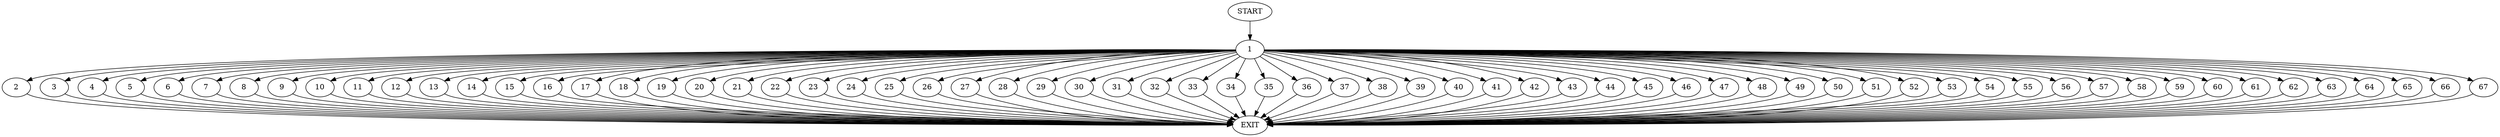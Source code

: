 digraph {
0 [label="START"];
1;
2;
3;
4;
5;
6;
7;
8;
9;
10;
11;
12;
13;
14;
15;
16;
17;
18;
19;
20;
21;
22;
23;
24;
25;
26;
27;
28;
29;
30;
31;
32;
33;
34;
35;
36;
37;
38;
39;
40;
41;
42;
43;
44;
45;
46;
47;
48;
49;
50;
51;
52;
53;
54;
55;
56;
57;
58;
59;
60;
61;
62;
63;
64;
65;
66;
67;
68 [label="EXIT"];
0 -> 1;
1 -> 2;
1 -> 3;
1 -> 4;
1 -> 5;
1 -> 6;
1 -> 7;
1 -> 8;
1 -> 9;
1 -> 10;
1 -> 11;
1 -> 12;
1 -> 13;
1 -> 14;
1 -> 15;
1 -> 16;
1 -> 17;
1 -> 18;
1 -> 19;
1 -> 20;
1 -> 21;
1 -> 22;
1 -> 23;
1 -> 24;
1 -> 25;
1 -> 26;
1 -> 27;
1 -> 28;
1 -> 29;
1 -> 30;
1 -> 31;
1 -> 32;
1 -> 33;
1 -> 34;
1 -> 35;
1 -> 36;
1 -> 37;
1 -> 38;
1 -> 39;
1 -> 40;
1 -> 41;
1 -> 42;
1 -> 43;
1 -> 44;
1 -> 45;
1 -> 46;
1 -> 47;
1 -> 48;
1 -> 49;
1 -> 50;
1 -> 51;
1 -> 52;
1 -> 53;
1 -> 54;
1 -> 55;
1 -> 56;
1 -> 57;
1 -> 58;
1 -> 59;
1 -> 60;
1 -> 61;
1 -> 62;
1 -> 63;
1 -> 64;
1 -> 65;
1 -> 66;
1 -> 67;
31 -> 68;
30 -> 68;
58 -> 68;
9 -> 68;
63 -> 68;
50 -> 68;
43 -> 68;
65 -> 68;
3 -> 68;
40 -> 68;
41 -> 68;
56 -> 68;
48 -> 68;
59 -> 68;
52 -> 68;
44 -> 68;
60 -> 68;
62 -> 68;
18 -> 68;
14 -> 68;
66 -> 68;
67 -> 68;
22 -> 68;
6 -> 68;
34 -> 68;
26 -> 68;
13 -> 68;
39 -> 68;
37 -> 68;
57 -> 68;
5 -> 68;
53 -> 68;
28 -> 68;
51 -> 68;
49 -> 68;
2 -> 68;
32 -> 68;
24 -> 68;
16 -> 68;
55 -> 68;
25 -> 68;
42 -> 68;
33 -> 68;
10 -> 68;
15 -> 68;
29 -> 68;
19 -> 68;
11 -> 68;
17 -> 68;
8 -> 68;
23 -> 68;
64 -> 68;
27 -> 68;
35 -> 68;
4 -> 68;
38 -> 68;
54 -> 68;
45 -> 68;
21 -> 68;
7 -> 68;
46 -> 68;
20 -> 68;
61 -> 68;
47 -> 68;
12 -> 68;
36 -> 68;
}